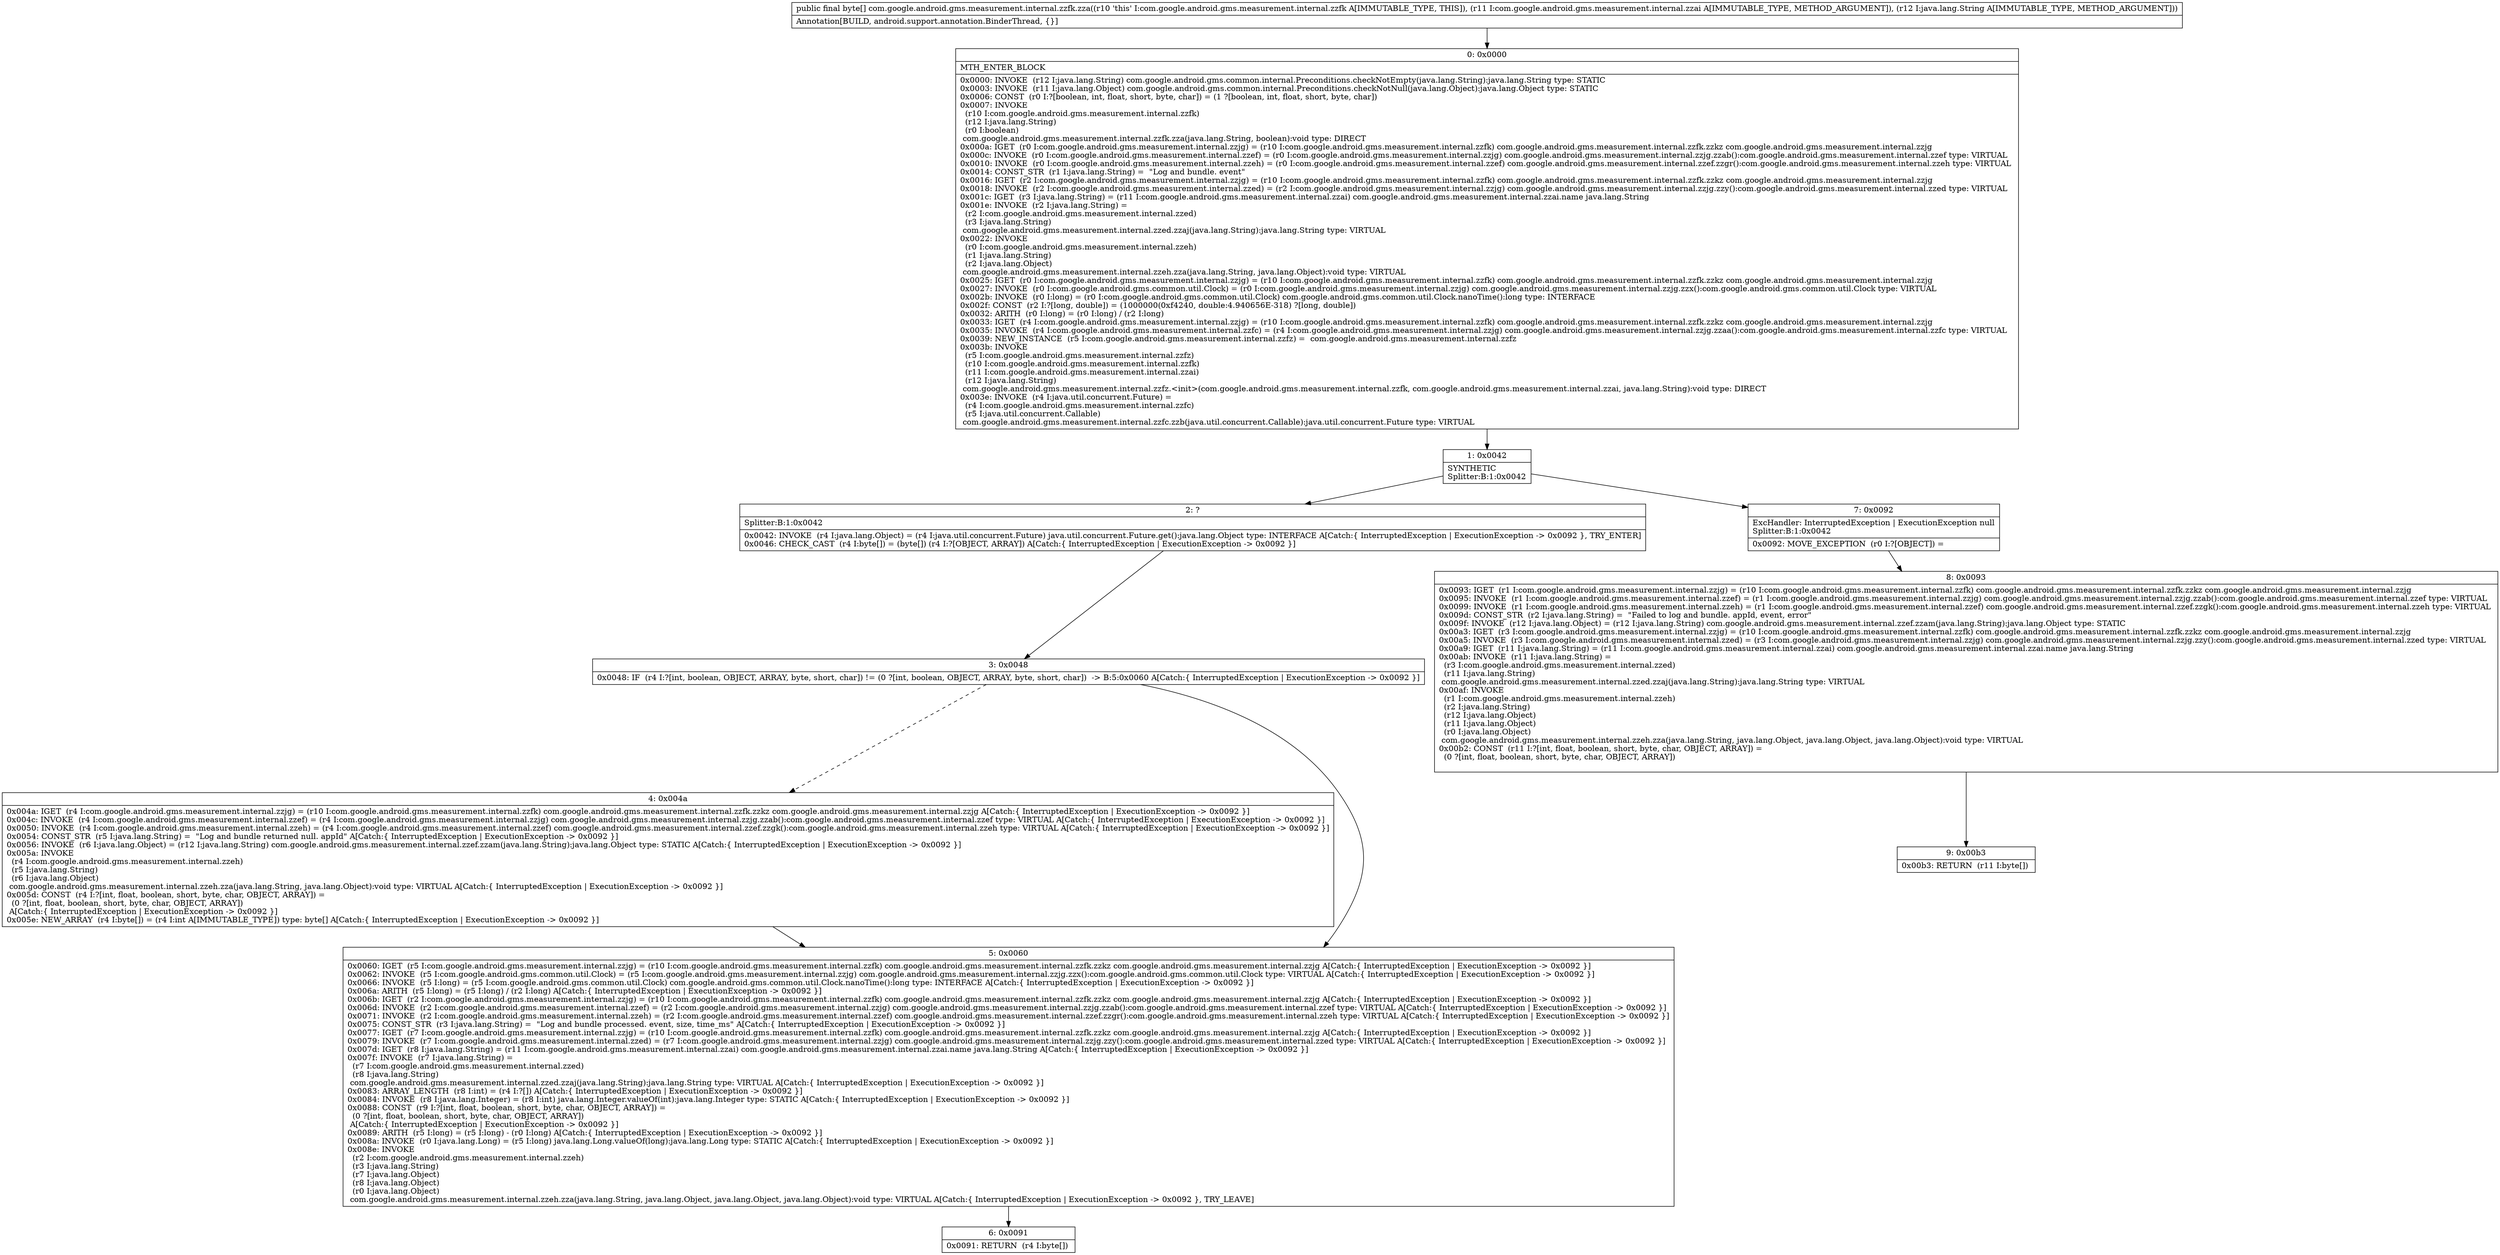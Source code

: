 digraph "CFG forcom.google.android.gms.measurement.internal.zzfk.zza(Lcom\/google\/android\/gms\/measurement\/internal\/zzai;Ljava\/lang\/String;)[B" {
Node_0 [shape=record,label="{0\:\ 0x0000|MTH_ENTER_BLOCK\l|0x0000: INVOKE  (r12 I:java.lang.String) com.google.android.gms.common.internal.Preconditions.checkNotEmpty(java.lang.String):java.lang.String type: STATIC \l0x0003: INVOKE  (r11 I:java.lang.Object) com.google.android.gms.common.internal.Preconditions.checkNotNull(java.lang.Object):java.lang.Object type: STATIC \l0x0006: CONST  (r0 I:?[boolean, int, float, short, byte, char]) = (1 ?[boolean, int, float, short, byte, char]) \l0x0007: INVOKE  \l  (r10 I:com.google.android.gms.measurement.internal.zzfk)\l  (r12 I:java.lang.String)\l  (r0 I:boolean)\l com.google.android.gms.measurement.internal.zzfk.zza(java.lang.String, boolean):void type: DIRECT \l0x000a: IGET  (r0 I:com.google.android.gms.measurement.internal.zzjg) = (r10 I:com.google.android.gms.measurement.internal.zzfk) com.google.android.gms.measurement.internal.zzfk.zzkz com.google.android.gms.measurement.internal.zzjg \l0x000c: INVOKE  (r0 I:com.google.android.gms.measurement.internal.zzef) = (r0 I:com.google.android.gms.measurement.internal.zzjg) com.google.android.gms.measurement.internal.zzjg.zzab():com.google.android.gms.measurement.internal.zzef type: VIRTUAL \l0x0010: INVOKE  (r0 I:com.google.android.gms.measurement.internal.zzeh) = (r0 I:com.google.android.gms.measurement.internal.zzef) com.google.android.gms.measurement.internal.zzef.zzgr():com.google.android.gms.measurement.internal.zzeh type: VIRTUAL \l0x0014: CONST_STR  (r1 I:java.lang.String) =  \"Log and bundle. event\" \l0x0016: IGET  (r2 I:com.google.android.gms.measurement.internal.zzjg) = (r10 I:com.google.android.gms.measurement.internal.zzfk) com.google.android.gms.measurement.internal.zzfk.zzkz com.google.android.gms.measurement.internal.zzjg \l0x0018: INVOKE  (r2 I:com.google.android.gms.measurement.internal.zzed) = (r2 I:com.google.android.gms.measurement.internal.zzjg) com.google.android.gms.measurement.internal.zzjg.zzy():com.google.android.gms.measurement.internal.zzed type: VIRTUAL \l0x001c: IGET  (r3 I:java.lang.String) = (r11 I:com.google.android.gms.measurement.internal.zzai) com.google.android.gms.measurement.internal.zzai.name java.lang.String \l0x001e: INVOKE  (r2 I:java.lang.String) = \l  (r2 I:com.google.android.gms.measurement.internal.zzed)\l  (r3 I:java.lang.String)\l com.google.android.gms.measurement.internal.zzed.zzaj(java.lang.String):java.lang.String type: VIRTUAL \l0x0022: INVOKE  \l  (r0 I:com.google.android.gms.measurement.internal.zzeh)\l  (r1 I:java.lang.String)\l  (r2 I:java.lang.Object)\l com.google.android.gms.measurement.internal.zzeh.zza(java.lang.String, java.lang.Object):void type: VIRTUAL \l0x0025: IGET  (r0 I:com.google.android.gms.measurement.internal.zzjg) = (r10 I:com.google.android.gms.measurement.internal.zzfk) com.google.android.gms.measurement.internal.zzfk.zzkz com.google.android.gms.measurement.internal.zzjg \l0x0027: INVOKE  (r0 I:com.google.android.gms.common.util.Clock) = (r0 I:com.google.android.gms.measurement.internal.zzjg) com.google.android.gms.measurement.internal.zzjg.zzx():com.google.android.gms.common.util.Clock type: VIRTUAL \l0x002b: INVOKE  (r0 I:long) = (r0 I:com.google.android.gms.common.util.Clock) com.google.android.gms.common.util.Clock.nanoTime():long type: INTERFACE \l0x002f: CONST  (r2 I:?[long, double]) = (1000000(0xf4240, double:4.940656E\-318) ?[long, double]) \l0x0032: ARITH  (r0 I:long) = (r0 I:long) \/ (r2 I:long) \l0x0033: IGET  (r4 I:com.google.android.gms.measurement.internal.zzjg) = (r10 I:com.google.android.gms.measurement.internal.zzfk) com.google.android.gms.measurement.internal.zzfk.zzkz com.google.android.gms.measurement.internal.zzjg \l0x0035: INVOKE  (r4 I:com.google.android.gms.measurement.internal.zzfc) = (r4 I:com.google.android.gms.measurement.internal.zzjg) com.google.android.gms.measurement.internal.zzjg.zzaa():com.google.android.gms.measurement.internal.zzfc type: VIRTUAL \l0x0039: NEW_INSTANCE  (r5 I:com.google.android.gms.measurement.internal.zzfz) =  com.google.android.gms.measurement.internal.zzfz \l0x003b: INVOKE  \l  (r5 I:com.google.android.gms.measurement.internal.zzfz)\l  (r10 I:com.google.android.gms.measurement.internal.zzfk)\l  (r11 I:com.google.android.gms.measurement.internal.zzai)\l  (r12 I:java.lang.String)\l com.google.android.gms.measurement.internal.zzfz.\<init\>(com.google.android.gms.measurement.internal.zzfk, com.google.android.gms.measurement.internal.zzai, java.lang.String):void type: DIRECT \l0x003e: INVOKE  (r4 I:java.util.concurrent.Future) = \l  (r4 I:com.google.android.gms.measurement.internal.zzfc)\l  (r5 I:java.util.concurrent.Callable)\l com.google.android.gms.measurement.internal.zzfc.zzb(java.util.concurrent.Callable):java.util.concurrent.Future type: VIRTUAL \l}"];
Node_1 [shape=record,label="{1\:\ 0x0042|SYNTHETIC\lSplitter:B:1:0x0042\l}"];
Node_2 [shape=record,label="{2\:\ ?|Splitter:B:1:0x0042\l|0x0042: INVOKE  (r4 I:java.lang.Object) = (r4 I:java.util.concurrent.Future) java.util.concurrent.Future.get():java.lang.Object type: INTERFACE A[Catch:\{ InterruptedException \| ExecutionException \-\> 0x0092 \}, TRY_ENTER]\l0x0046: CHECK_CAST  (r4 I:byte[]) = (byte[]) (r4 I:?[OBJECT, ARRAY]) A[Catch:\{ InterruptedException \| ExecutionException \-\> 0x0092 \}]\l}"];
Node_3 [shape=record,label="{3\:\ 0x0048|0x0048: IF  (r4 I:?[int, boolean, OBJECT, ARRAY, byte, short, char]) != (0 ?[int, boolean, OBJECT, ARRAY, byte, short, char])  \-\> B:5:0x0060 A[Catch:\{ InterruptedException \| ExecutionException \-\> 0x0092 \}]\l}"];
Node_4 [shape=record,label="{4\:\ 0x004a|0x004a: IGET  (r4 I:com.google.android.gms.measurement.internal.zzjg) = (r10 I:com.google.android.gms.measurement.internal.zzfk) com.google.android.gms.measurement.internal.zzfk.zzkz com.google.android.gms.measurement.internal.zzjg A[Catch:\{ InterruptedException \| ExecutionException \-\> 0x0092 \}]\l0x004c: INVOKE  (r4 I:com.google.android.gms.measurement.internal.zzef) = (r4 I:com.google.android.gms.measurement.internal.zzjg) com.google.android.gms.measurement.internal.zzjg.zzab():com.google.android.gms.measurement.internal.zzef type: VIRTUAL A[Catch:\{ InterruptedException \| ExecutionException \-\> 0x0092 \}]\l0x0050: INVOKE  (r4 I:com.google.android.gms.measurement.internal.zzeh) = (r4 I:com.google.android.gms.measurement.internal.zzef) com.google.android.gms.measurement.internal.zzef.zzgk():com.google.android.gms.measurement.internal.zzeh type: VIRTUAL A[Catch:\{ InterruptedException \| ExecutionException \-\> 0x0092 \}]\l0x0054: CONST_STR  (r5 I:java.lang.String) =  \"Log and bundle returned null. appId\" A[Catch:\{ InterruptedException \| ExecutionException \-\> 0x0092 \}]\l0x0056: INVOKE  (r6 I:java.lang.Object) = (r12 I:java.lang.String) com.google.android.gms.measurement.internal.zzef.zzam(java.lang.String):java.lang.Object type: STATIC A[Catch:\{ InterruptedException \| ExecutionException \-\> 0x0092 \}]\l0x005a: INVOKE  \l  (r4 I:com.google.android.gms.measurement.internal.zzeh)\l  (r5 I:java.lang.String)\l  (r6 I:java.lang.Object)\l com.google.android.gms.measurement.internal.zzeh.zza(java.lang.String, java.lang.Object):void type: VIRTUAL A[Catch:\{ InterruptedException \| ExecutionException \-\> 0x0092 \}]\l0x005d: CONST  (r4 I:?[int, float, boolean, short, byte, char, OBJECT, ARRAY]) = \l  (0 ?[int, float, boolean, short, byte, char, OBJECT, ARRAY])\l A[Catch:\{ InterruptedException \| ExecutionException \-\> 0x0092 \}]\l0x005e: NEW_ARRAY  (r4 I:byte[]) = (r4 I:int A[IMMUTABLE_TYPE]) type: byte[] A[Catch:\{ InterruptedException \| ExecutionException \-\> 0x0092 \}]\l}"];
Node_5 [shape=record,label="{5\:\ 0x0060|0x0060: IGET  (r5 I:com.google.android.gms.measurement.internal.zzjg) = (r10 I:com.google.android.gms.measurement.internal.zzfk) com.google.android.gms.measurement.internal.zzfk.zzkz com.google.android.gms.measurement.internal.zzjg A[Catch:\{ InterruptedException \| ExecutionException \-\> 0x0092 \}]\l0x0062: INVOKE  (r5 I:com.google.android.gms.common.util.Clock) = (r5 I:com.google.android.gms.measurement.internal.zzjg) com.google.android.gms.measurement.internal.zzjg.zzx():com.google.android.gms.common.util.Clock type: VIRTUAL A[Catch:\{ InterruptedException \| ExecutionException \-\> 0x0092 \}]\l0x0066: INVOKE  (r5 I:long) = (r5 I:com.google.android.gms.common.util.Clock) com.google.android.gms.common.util.Clock.nanoTime():long type: INTERFACE A[Catch:\{ InterruptedException \| ExecutionException \-\> 0x0092 \}]\l0x006a: ARITH  (r5 I:long) = (r5 I:long) \/ (r2 I:long) A[Catch:\{ InterruptedException \| ExecutionException \-\> 0x0092 \}]\l0x006b: IGET  (r2 I:com.google.android.gms.measurement.internal.zzjg) = (r10 I:com.google.android.gms.measurement.internal.zzfk) com.google.android.gms.measurement.internal.zzfk.zzkz com.google.android.gms.measurement.internal.zzjg A[Catch:\{ InterruptedException \| ExecutionException \-\> 0x0092 \}]\l0x006d: INVOKE  (r2 I:com.google.android.gms.measurement.internal.zzef) = (r2 I:com.google.android.gms.measurement.internal.zzjg) com.google.android.gms.measurement.internal.zzjg.zzab():com.google.android.gms.measurement.internal.zzef type: VIRTUAL A[Catch:\{ InterruptedException \| ExecutionException \-\> 0x0092 \}]\l0x0071: INVOKE  (r2 I:com.google.android.gms.measurement.internal.zzeh) = (r2 I:com.google.android.gms.measurement.internal.zzef) com.google.android.gms.measurement.internal.zzef.zzgr():com.google.android.gms.measurement.internal.zzeh type: VIRTUAL A[Catch:\{ InterruptedException \| ExecutionException \-\> 0x0092 \}]\l0x0075: CONST_STR  (r3 I:java.lang.String) =  \"Log and bundle processed. event, size, time_ms\" A[Catch:\{ InterruptedException \| ExecutionException \-\> 0x0092 \}]\l0x0077: IGET  (r7 I:com.google.android.gms.measurement.internal.zzjg) = (r10 I:com.google.android.gms.measurement.internal.zzfk) com.google.android.gms.measurement.internal.zzfk.zzkz com.google.android.gms.measurement.internal.zzjg A[Catch:\{ InterruptedException \| ExecutionException \-\> 0x0092 \}]\l0x0079: INVOKE  (r7 I:com.google.android.gms.measurement.internal.zzed) = (r7 I:com.google.android.gms.measurement.internal.zzjg) com.google.android.gms.measurement.internal.zzjg.zzy():com.google.android.gms.measurement.internal.zzed type: VIRTUAL A[Catch:\{ InterruptedException \| ExecutionException \-\> 0x0092 \}]\l0x007d: IGET  (r8 I:java.lang.String) = (r11 I:com.google.android.gms.measurement.internal.zzai) com.google.android.gms.measurement.internal.zzai.name java.lang.String A[Catch:\{ InterruptedException \| ExecutionException \-\> 0x0092 \}]\l0x007f: INVOKE  (r7 I:java.lang.String) = \l  (r7 I:com.google.android.gms.measurement.internal.zzed)\l  (r8 I:java.lang.String)\l com.google.android.gms.measurement.internal.zzed.zzaj(java.lang.String):java.lang.String type: VIRTUAL A[Catch:\{ InterruptedException \| ExecutionException \-\> 0x0092 \}]\l0x0083: ARRAY_LENGTH  (r8 I:int) = (r4 I:?[]) A[Catch:\{ InterruptedException \| ExecutionException \-\> 0x0092 \}]\l0x0084: INVOKE  (r8 I:java.lang.Integer) = (r8 I:int) java.lang.Integer.valueOf(int):java.lang.Integer type: STATIC A[Catch:\{ InterruptedException \| ExecutionException \-\> 0x0092 \}]\l0x0088: CONST  (r9 I:?[int, float, boolean, short, byte, char, OBJECT, ARRAY]) = \l  (0 ?[int, float, boolean, short, byte, char, OBJECT, ARRAY])\l A[Catch:\{ InterruptedException \| ExecutionException \-\> 0x0092 \}]\l0x0089: ARITH  (r5 I:long) = (r5 I:long) \- (r0 I:long) A[Catch:\{ InterruptedException \| ExecutionException \-\> 0x0092 \}]\l0x008a: INVOKE  (r0 I:java.lang.Long) = (r5 I:long) java.lang.Long.valueOf(long):java.lang.Long type: STATIC A[Catch:\{ InterruptedException \| ExecutionException \-\> 0x0092 \}]\l0x008e: INVOKE  \l  (r2 I:com.google.android.gms.measurement.internal.zzeh)\l  (r3 I:java.lang.String)\l  (r7 I:java.lang.Object)\l  (r8 I:java.lang.Object)\l  (r0 I:java.lang.Object)\l com.google.android.gms.measurement.internal.zzeh.zza(java.lang.String, java.lang.Object, java.lang.Object, java.lang.Object):void type: VIRTUAL A[Catch:\{ InterruptedException \| ExecutionException \-\> 0x0092 \}, TRY_LEAVE]\l}"];
Node_6 [shape=record,label="{6\:\ 0x0091|0x0091: RETURN  (r4 I:byte[]) \l}"];
Node_7 [shape=record,label="{7\:\ 0x0092|ExcHandler: InterruptedException \| ExecutionException null\lSplitter:B:1:0x0042\l|0x0092: MOVE_EXCEPTION  (r0 I:?[OBJECT]) =  \l}"];
Node_8 [shape=record,label="{8\:\ 0x0093|0x0093: IGET  (r1 I:com.google.android.gms.measurement.internal.zzjg) = (r10 I:com.google.android.gms.measurement.internal.zzfk) com.google.android.gms.measurement.internal.zzfk.zzkz com.google.android.gms.measurement.internal.zzjg \l0x0095: INVOKE  (r1 I:com.google.android.gms.measurement.internal.zzef) = (r1 I:com.google.android.gms.measurement.internal.zzjg) com.google.android.gms.measurement.internal.zzjg.zzab():com.google.android.gms.measurement.internal.zzef type: VIRTUAL \l0x0099: INVOKE  (r1 I:com.google.android.gms.measurement.internal.zzeh) = (r1 I:com.google.android.gms.measurement.internal.zzef) com.google.android.gms.measurement.internal.zzef.zzgk():com.google.android.gms.measurement.internal.zzeh type: VIRTUAL \l0x009d: CONST_STR  (r2 I:java.lang.String) =  \"Failed to log and bundle. appId, event, error\" \l0x009f: INVOKE  (r12 I:java.lang.Object) = (r12 I:java.lang.String) com.google.android.gms.measurement.internal.zzef.zzam(java.lang.String):java.lang.Object type: STATIC \l0x00a3: IGET  (r3 I:com.google.android.gms.measurement.internal.zzjg) = (r10 I:com.google.android.gms.measurement.internal.zzfk) com.google.android.gms.measurement.internal.zzfk.zzkz com.google.android.gms.measurement.internal.zzjg \l0x00a5: INVOKE  (r3 I:com.google.android.gms.measurement.internal.zzed) = (r3 I:com.google.android.gms.measurement.internal.zzjg) com.google.android.gms.measurement.internal.zzjg.zzy():com.google.android.gms.measurement.internal.zzed type: VIRTUAL \l0x00a9: IGET  (r11 I:java.lang.String) = (r11 I:com.google.android.gms.measurement.internal.zzai) com.google.android.gms.measurement.internal.zzai.name java.lang.String \l0x00ab: INVOKE  (r11 I:java.lang.String) = \l  (r3 I:com.google.android.gms.measurement.internal.zzed)\l  (r11 I:java.lang.String)\l com.google.android.gms.measurement.internal.zzed.zzaj(java.lang.String):java.lang.String type: VIRTUAL \l0x00af: INVOKE  \l  (r1 I:com.google.android.gms.measurement.internal.zzeh)\l  (r2 I:java.lang.String)\l  (r12 I:java.lang.Object)\l  (r11 I:java.lang.Object)\l  (r0 I:java.lang.Object)\l com.google.android.gms.measurement.internal.zzeh.zza(java.lang.String, java.lang.Object, java.lang.Object, java.lang.Object):void type: VIRTUAL \l0x00b2: CONST  (r11 I:?[int, float, boolean, short, byte, char, OBJECT, ARRAY]) = \l  (0 ?[int, float, boolean, short, byte, char, OBJECT, ARRAY])\l \l}"];
Node_9 [shape=record,label="{9\:\ 0x00b3|0x00b3: RETURN  (r11 I:byte[]) \l}"];
MethodNode[shape=record,label="{public final byte[] com.google.android.gms.measurement.internal.zzfk.zza((r10 'this' I:com.google.android.gms.measurement.internal.zzfk A[IMMUTABLE_TYPE, THIS]), (r11 I:com.google.android.gms.measurement.internal.zzai A[IMMUTABLE_TYPE, METHOD_ARGUMENT]), (r12 I:java.lang.String A[IMMUTABLE_TYPE, METHOD_ARGUMENT]))  | Annotation[BUILD, android.support.annotation.BinderThread, \{\}]\l}"];
MethodNode -> Node_0;
Node_0 -> Node_1;
Node_1 -> Node_2;
Node_1 -> Node_7;
Node_2 -> Node_3;
Node_3 -> Node_4[style=dashed];
Node_3 -> Node_5;
Node_4 -> Node_5;
Node_5 -> Node_6;
Node_7 -> Node_8;
Node_8 -> Node_9;
}

